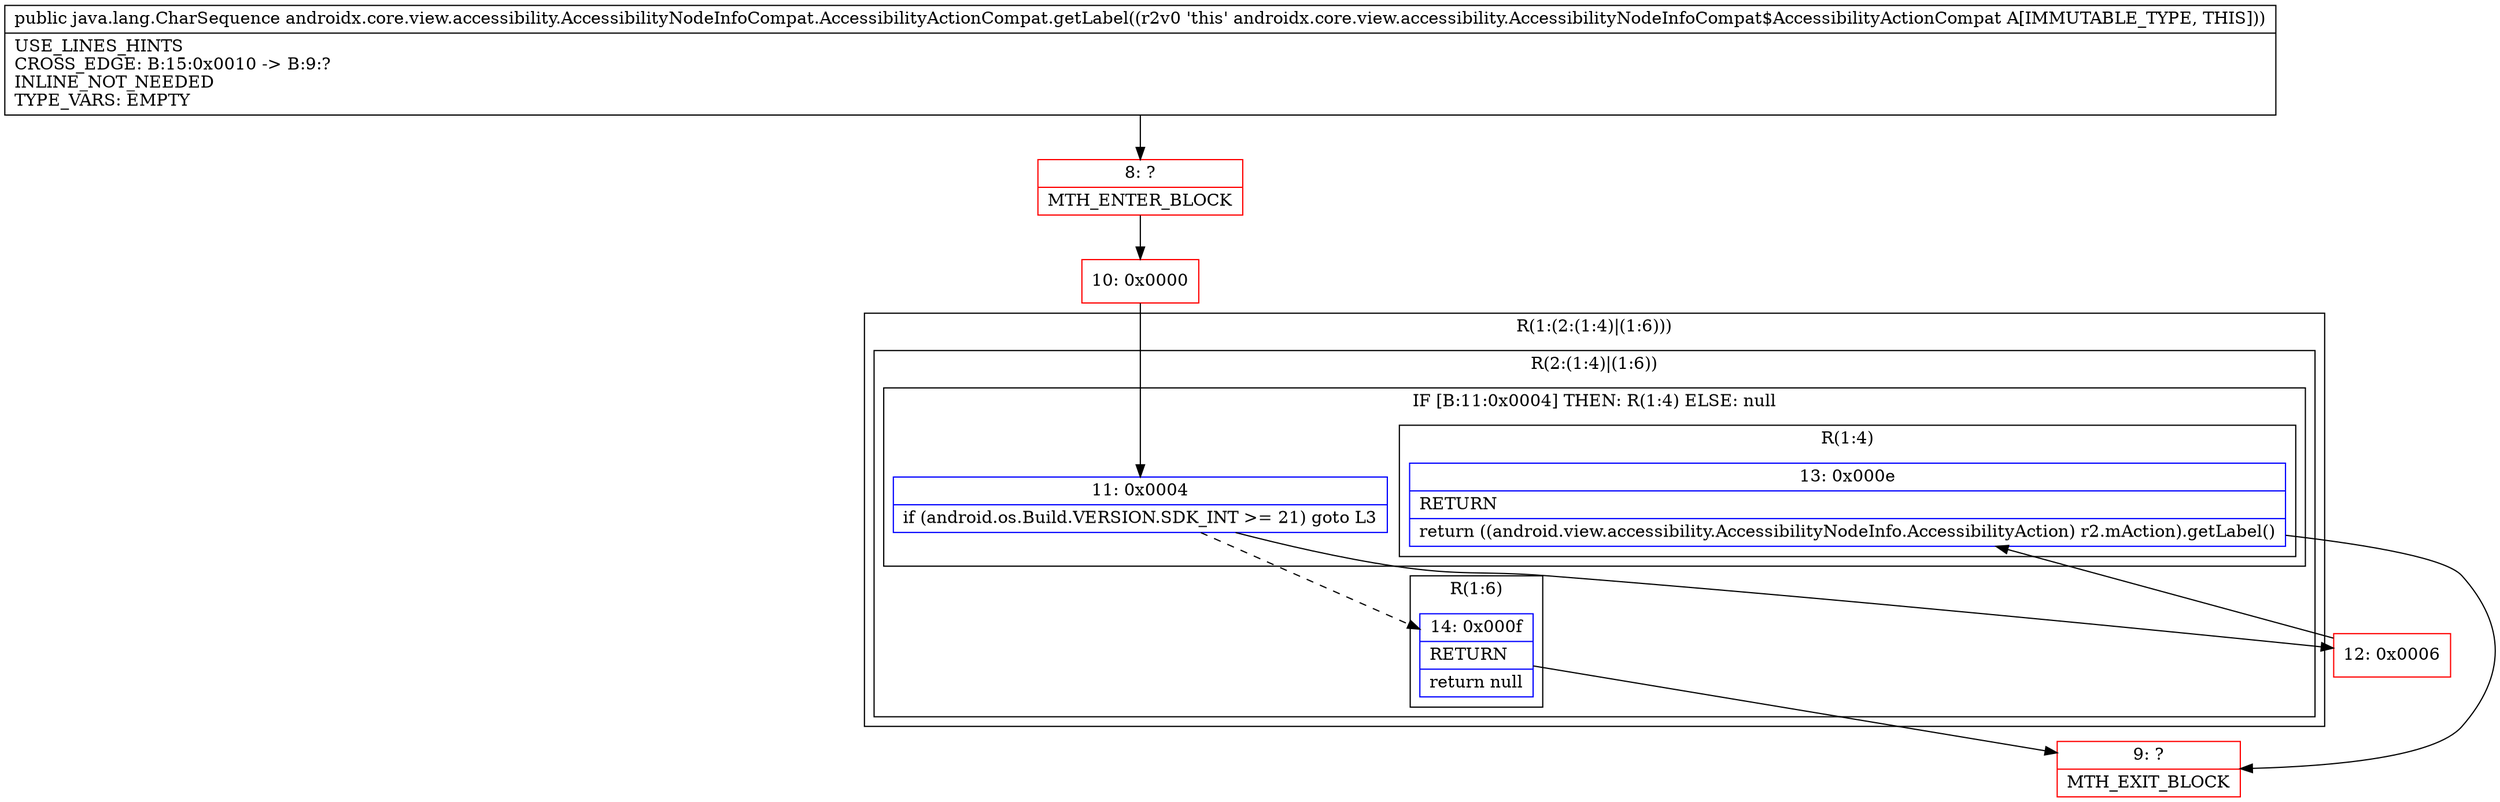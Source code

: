 digraph "CFG forandroidx.core.view.accessibility.AccessibilityNodeInfoCompat.AccessibilityActionCompat.getLabel()Ljava\/lang\/CharSequence;" {
subgraph cluster_Region_973626106 {
label = "R(1:(2:(1:4)|(1:6)))";
node [shape=record,color=blue];
subgraph cluster_Region_1488018355 {
label = "R(2:(1:4)|(1:6))";
node [shape=record,color=blue];
subgraph cluster_IfRegion_1984219203 {
label = "IF [B:11:0x0004] THEN: R(1:4) ELSE: null";
node [shape=record,color=blue];
Node_11 [shape=record,label="{11\:\ 0x0004|if (android.os.Build.VERSION.SDK_INT \>= 21) goto L3\l}"];
subgraph cluster_Region_333892925 {
label = "R(1:4)";
node [shape=record,color=blue];
Node_13 [shape=record,label="{13\:\ 0x000e|RETURN\l|return ((android.view.accessibility.AccessibilityNodeInfo.AccessibilityAction) r2.mAction).getLabel()\l}"];
}
}
subgraph cluster_Region_1799461425 {
label = "R(1:6)";
node [shape=record,color=blue];
Node_14 [shape=record,label="{14\:\ 0x000f|RETURN\l|return null\l}"];
}
}
}
Node_8 [shape=record,color=red,label="{8\:\ ?|MTH_ENTER_BLOCK\l}"];
Node_10 [shape=record,color=red,label="{10\:\ 0x0000}"];
Node_12 [shape=record,color=red,label="{12\:\ 0x0006}"];
Node_9 [shape=record,color=red,label="{9\:\ ?|MTH_EXIT_BLOCK\l}"];
MethodNode[shape=record,label="{public java.lang.CharSequence androidx.core.view.accessibility.AccessibilityNodeInfoCompat.AccessibilityActionCompat.getLabel((r2v0 'this' androidx.core.view.accessibility.AccessibilityNodeInfoCompat$AccessibilityActionCompat A[IMMUTABLE_TYPE, THIS]))  | USE_LINES_HINTS\lCROSS_EDGE: B:15:0x0010 \-\> B:9:?\lINLINE_NOT_NEEDED\lTYPE_VARS: EMPTY\l}"];
MethodNode -> Node_8;Node_11 -> Node_12;
Node_11 -> Node_14[style=dashed];
Node_13 -> Node_9;
Node_14 -> Node_9;
Node_8 -> Node_10;
Node_10 -> Node_11;
Node_12 -> Node_13;
}

